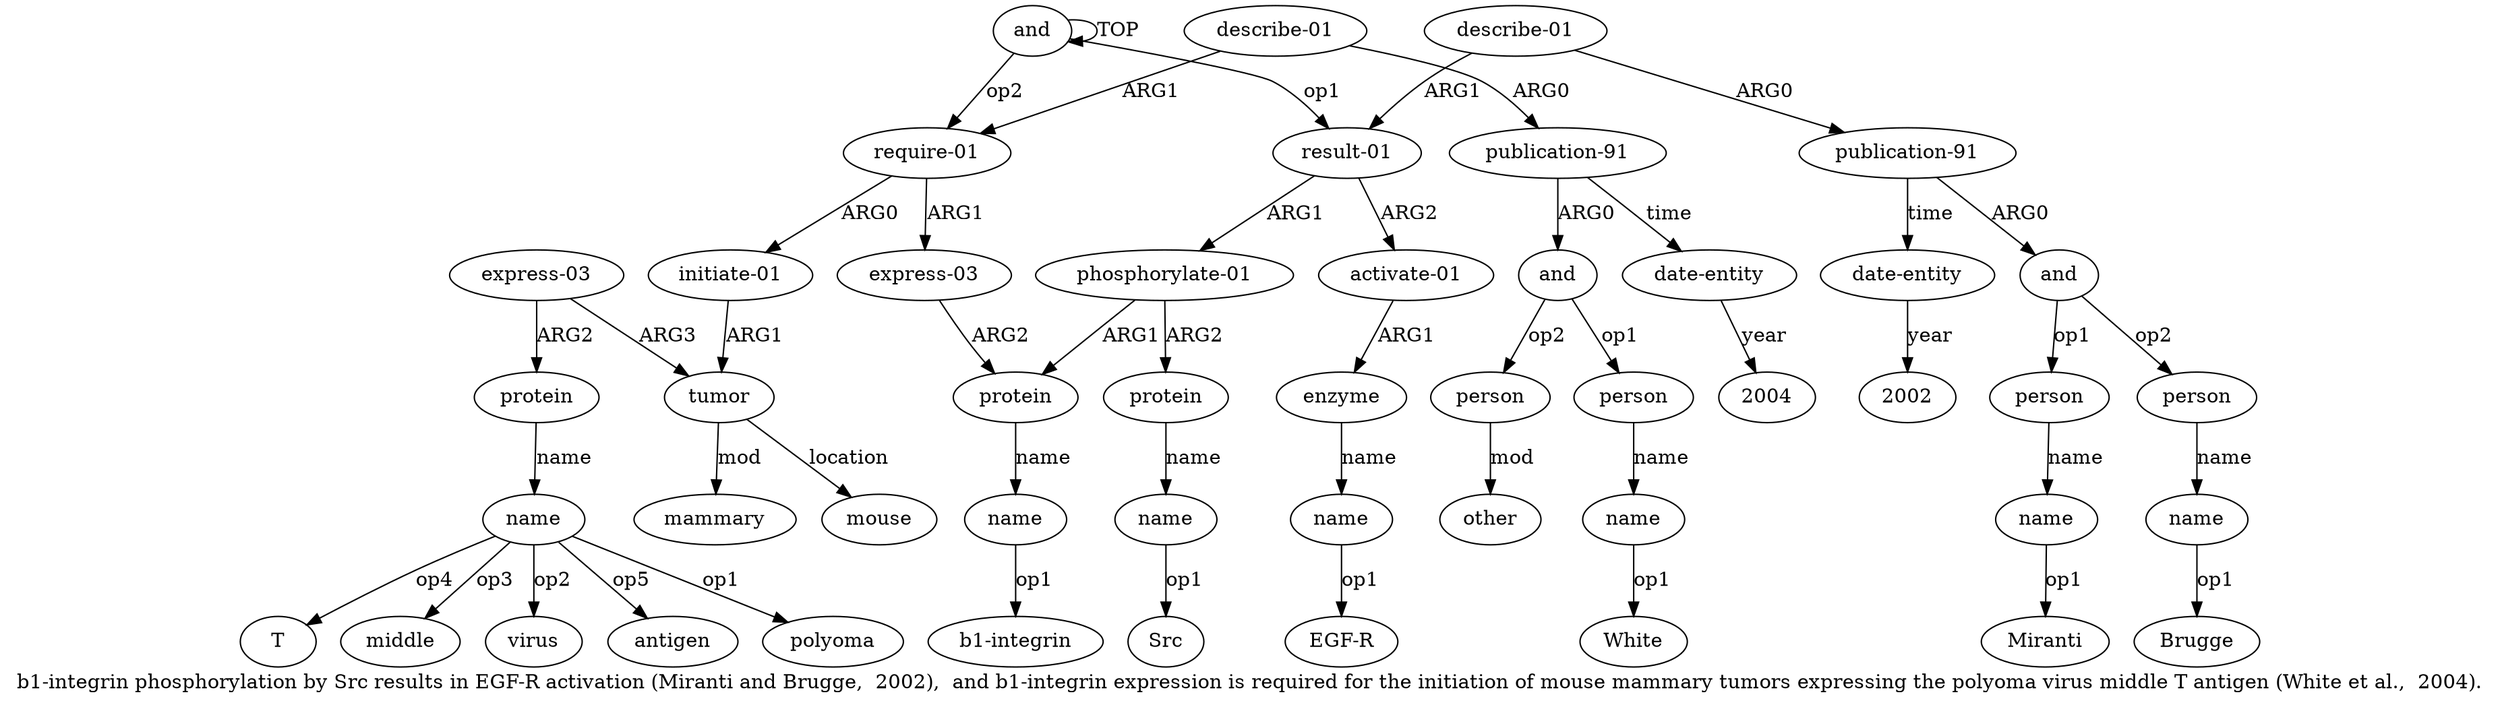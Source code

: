 digraph  {
	graph [label="b1-integrin phosphorylation by Src results in EGF-R activation (Miranti and Brugge,  2002),  and b1-integrin expression is required \
for the initiation of mouse mammary tumors expressing the polyoma virus middle T antigen (White et al.,  2004)."];
	node [label="\N"];
	a20	 [color=black,
		gold_ind=20,
		gold_label=tumor,
		label=tumor,
		test_ind=20,
		test_label=tumor];
	a21	 [color=black,
		gold_ind=21,
		gold_label=mammary,
		label=mammary,
		test_ind=21,
		test_label=mammary];
	a20 -> a21 [key=0,
	color=black,
	gold_label=mod,
	label=mod,
	test_label=mod];
a22 [color=black,
	gold_ind=22,
	gold_label=mouse,
	label=mouse,
	test_ind=22,
	test_label=mouse];
a20 -> a22 [key=0,
color=black,
gold_label=location,
label=location,
test_label=location];
a23 [color=black,
gold_ind=23,
gold_label="express-03",
label="express-03",
test_ind=23,
test_label="express-03"];
a23 -> a20 [key=0,
color=black,
gold_label=ARG3,
label=ARG3,
test_label=ARG3];
a24 [color=black,
gold_ind=24,
gold_label=protein,
label=protein,
test_ind=24,
test_label=protein];
a23 -> a24 [key=0,
color=black,
gold_label=ARG2,
label=ARG2,
test_label=ARG2];
a25 [color=black,
gold_ind=25,
gold_label=name,
label=name,
test_ind=25,
test_label=name];
a24 -> a25 [key=0,
color=black,
gold_label=name,
label=name,
test_label=name];
"a25 polyoma" [color=black,
gold_ind=-1,
gold_label=polyoma,
label=polyoma,
test_ind=-1,
test_label=polyoma];
a25 -> "a25 polyoma" [key=0,
color=black,
gold_label=op1,
label=op1,
test_label=op1];
"a25 T" [color=black,
gold_ind=-1,
gold_label=T,
label=T,
test_ind=-1,
test_label=T];
a25 -> "a25 T" [key=0,
color=black,
gold_label=op4,
label=op4,
test_label=op4];
"a25 middle" [color=black,
gold_ind=-1,
gold_label=middle,
label=middle,
test_ind=-1,
test_label=middle];
a25 -> "a25 middle" [key=0,
color=black,
gold_label=op3,
label=op3,
test_label=op3];
"a25 virus" [color=black,
gold_ind=-1,
gold_label=virus,
label=virus,
test_ind=-1,
test_label=virus];
a25 -> "a25 virus" [key=0,
color=black,
gold_label=op2,
label=op2,
test_label=op2];
"a25 antigen" [color=black,
gold_ind=-1,
gold_label=antigen,
label=antigen,
test_ind=-1,
test_label=antigen];
a25 -> "a25 antigen" [key=0,
color=black,
gold_label=op5,
label=op5,
test_label=op5];
a26 [color=black,
gold_ind=26,
gold_label="express-03",
label="express-03",
test_ind=26,
test_label="express-03"];
a3 [color=black,
gold_ind=3,
gold_label=protein,
label=protein,
test_ind=3,
test_label=protein];
a26 -> a3 [key=0,
color=black,
gold_label=ARG2,
label=ARG2,
test_label=ARG2];
a27 [color=black,
gold_ind=27,
gold_label="describe-01",
label="describe-01",
test_ind=27,
test_label="describe-01"];
a28 [color=black,
gold_ind=28,
gold_label="publication-91",
label="publication-91",
test_ind=28,
test_label="publication-91"];
a27 -> a28 [key=0,
color=black,
gold_label=ARG0,
label=ARG0,
test_label=ARG0];
a18 [color=black,
gold_ind=18,
gold_label="require-01",
label="require-01",
test_ind=18,
test_label="require-01"];
a27 -> a18 [key=0,
color=black,
gold_label=ARG1,
label=ARG1,
test_label=ARG1];
a29 [color=black,
gold_ind=29,
gold_label=and,
label=and,
test_ind=29,
test_label=and];
a28 -> a29 [key=0,
color=black,
gold_label=ARG0,
label=ARG0,
test_label=ARG0];
a34 [color=black,
gold_ind=34,
gold_label="date-entity",
label="date-entity",
test_ind=34,
test_label="date-entity"];
a28 -> a34 [key=0,
color=black,
gold_label=time,
label=time,
test_label=time];
a30 [color=black,
gold_ind=30,
gold_label=person,
label=person,
test_ind=30,
test_label=person];
a29 -> a30 [key=0,
color=black,
gold_label=op1,
label=op1,
test_label=op1];
a32 [color=black,
gold_ind=32,
gold_label=person,
label=person,
test_ind=32,
test_label=person];
a29 -> a32 [key=0,
color=black,
gold_label=op2,
label=op2,
test_label=op2];
"a31 White" [color=black,
gold_ind=-1,
gold_label=White,
label=White,
test_ind=-1,
test_label=White];
a31 [color=black,
gold_ind=31,
gold_label=name,
label=name,
test_ind=31,
test_label=name];
a31 -> "a31 White" [key=0,
color=black,
gold_label=op1,
label=op1,
test_label=op1];
"a17 2002" [color=black,
gold_ind=-1,
gold_label=2002,
label=2002,
test_ind=-1,
test_label=2002];
a30 -> a31 [key=0,
color=black,
gold_label=name,
label=name,
test_label=name];
a33 [color=black,
gold_ind=33,
gold_label=other,
label=other,
test_ind=33,
test_label=other];
"a14 Miranti" [color=black,
gold_ind=-1,
gold_label=Miranti,
label=Miranti,
test_ind=-1,
test_label=Miranti];
"a34 2004" [color=black,
gold_ind=-1,
gold_label=2004,
label=2004,
test_ind=-1,
test_label=2004];
a34 -> "a34 2004" [key=0,
color=black,
gold_label=year,
label=year,
test_label=year];
"a16 Brugge" [color=black,
gold_ind=-1,
gold_label=Brugge,
label=Brugge,
test_ind=-1,
test_label=Brugge];
"a6 Src" [color=black,
gold_ind=-1,
gold_label=Src,
label=Src,
test_ind=-1,
test_label=Src];
"a4 b1-integrin" [color=black,
gold_ind=-1,
gold_label="b1-integrin",
label="b1-integrin",
test_ind=-1,
test_label="b1-integrin"];
a32 -> a33 [key=0,
color=black,
gold_label=mod,
label=mod,
test_label=mod];
a15 [color=black,
gold_ind=15,
gold_label=person,
label=person,
test_ind=15,
test_label=person];
a16 [color=black,
gold_ind=16,
gold_label=name,
label=name,
test_ind=16,
test_label=name];
a15 -> a16 [key=0,
color=black,
gold_label=name,
label=name,
test_label=name];
a14 [color=black,
gold_ind=14,
gold_label=name,
label=name,
test_ind=14,
test_label=name];
a14 -> "a14 Miranti" [key=0,
color=black,
gold_label=op1,
label=op1,
test_label=op1];
a17 [color=black,
gold_ind=17,
gold_label="date-entity",
label="date-entity",
test_ind=17,
test_label="date-entity"];
a17 -> "a17 2002" [key=0,
color=black,
gold_label=year,
label=year,
test_label=year];
a16 -> "a16 Brugge" [key=0,
color=black,
gold_label=op1,
label=op1,
test_label=op1];
a11 [color=black,
gold_ind=11,
gold_label="publication-91",
label="publication-91",
test_ind=11,
test_label="publication-91"];
a11 -> a17 [key=0,
color=black,
gold_label=time,
label=time,
test_label=time];
a12 [color=black,
gold_ind=12,
gold_label=and,
label=and,
test_ind=12,
test_label=and];
a11 -> a12 [key=0,
color=black,
gold_label=ARG0,
label=ARG0,
test_label=ARG0];
a10 [color=black,
gold_ind=10,
gold_label="describe-01",
label="describe-01",
test_ind=10,
test_label="describe-01"];
a10 -> a11 [key=0,
color=black,
gold_label=ARG0,
label=ARG0,
test_label=ARG0];
a1 [color=black,
gold_ind=1,
gold_label="result-01",
label="result-01",
test_ind=1,
test_label="result-01"];
a10 -> a1 [key=0,
color=black,
gold_label=ARG1,
label=ARG1,
test_label=ARG1];
a13 [color=black,
gold_ind=13,
gold_label=person,
label=person,
test_ind=13,
test_label=person];
a13 -> a14 [key=0,
color=black,
gold_label=name,
label=name,
test_label=name];
a12 -> a15 [key=0,
color=black,
gold_label=op2,
label=op2,
test_label=op2];
a12 -> a13 [key=0,
color=black,
gold_label=op1,
label=op1,
test_label=op1];
a19 [color=black,
gold_ind=19,
gold_label="initiate-01",
label="initiate-01",
test_ind=19,
test_label="initiate-01"];
a19 -> a20 [key=0,
color=black,
gold_label=ARG1,
label=ARG1,
test_label=ARG1];
a18 -> a26 [key=0,
color=black,
gold_label=ARG1,
label=ARG1,
test_label=ARG1];
a18 -> a19 [key=0,
color=black,
gold_label=ARG0,
label=ARG0,
test_label=ARG0];
a2 [color=black,
gold_ind=2,
gold_label="phosphorylate-01",
label="phosphorylate-01",
test_ind=2,
test_label="phosphorylate-01"];
a1 -> a2 [key=0,
color=black,
gold_label=ARG1,
label=ARG1,
test_label=ARG1];
a7 [color=black,
gold_ind=7,
gold_label="activate-01",
label="activate-01",
test_ind=7,
test_label="activate-01"];
a1 -> a7 [key=0,
color=black,
gold_label=ARG2,
label=ARG2,
test_label=ARG2];
a0 [color=black,
gold_ind=0,
gold_label=and,
label=and,
test_ind=0,
test_label=and];
a0 -> a18 [key=0,
color=black,
gold_label=op2,
label=op2,
test_label=op2];
a0 -> a1 [key=0,
color=black,
gold_label=op1,
label=op1,
test_label=op1];
a0 -> a0 [key=0,
color=black,
gold_label=TOP,
label=TOP,
test_label=TOP];
a4 [color=black,
gold_ind=4,
gold_label=name,
label=name,
test_ind=4,
test_label=name];
a3 -> a4 [key=0,
color=black,
gold_label=name,
label=name,
test_label=name];
a2 -> a3 [key=0,
color=black,
gold_label=ARG1,
label=ARG1,
test_label=ARG1];
a5 [color=black,
gold_ind=5,
gold_label=protein,
label=protein,
test_ind=5,
test_label=protein];
a2 -> a5 [key=0,
color=black,
gold_label=ARG2,
label=ARG2,
test_label=ARG2];
a6 [color=black,
gold_ind=6,
gold_label=name,
label=name,
test_ind=6,
test_label=name];
a5 -> a6 [key=0,
color=black,
gold_label=name,
label=name,
test_label=name];
a4 -> "a4 b1-integrin" [key=0,
color=black,
gold_label=op1,
label=op1,
test_label=op1];
a8 [color=black,
gold_ind=8,
gold_label=enzyme,
label=enzyme,
test_ind=8,
test_label=enzyme];
a7 -> a8 [key=0,
color=black,
gold_label=ARG1,
label=ARG1,
test_label=ARG1];
a6 -> "a6 Src" [key=0,
color=black,
gold_label=op1,
label=op1,
test_label=op1];
a9 [color=black,
gold_ind=9,
gold_label=name,
label=name,
test_ind=9,
test_label=name];
"a9 EGF-R" [color=black,
gold_ind=-1,
gold_label="EGF-R",
label="EGF-R",
test_ind=-1,
test_label="EGF-R"];
a9 -> "a9 EGF-R" [key=0,
color=black,
gold_label=op1,
label=op1,
test_label=op1];
a8 -> a9 [key=0,
color=black,
gold_label=name,
label=name,
test_label=name];
}
